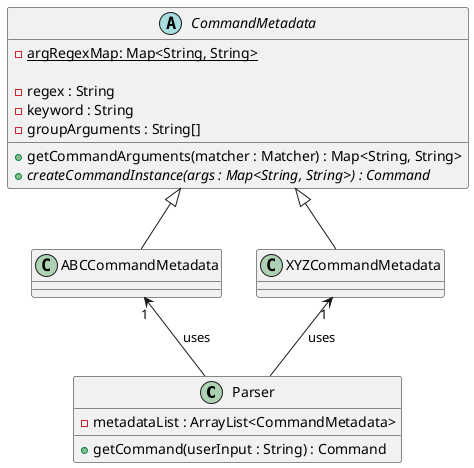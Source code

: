 @startuml

class Parser {
    - metadataList : ArrayList<CommandMetadata>
    + getCommand(userInput : String) : Command
}

abstract class CommandMetadata {
    - {static} argRegexMap: Map<String, String>

    - regex : String
    - keyword : String
    - groupArguments : String[]

    + getCommandArguments(matcher : Matcher) : Map<String, String>
    + {abstract} createCommandInstance(args : Map<String, String>) : Command
}

class ABCCommandMetadata extends CommandMetadata {}
class XYZCommandMetadata extends CommandMetadata {}

Parser -up-> "1" XYZCommandMetadata : uses
Parser -up-> "1" ABCCommandMetadata : uses



@enduml